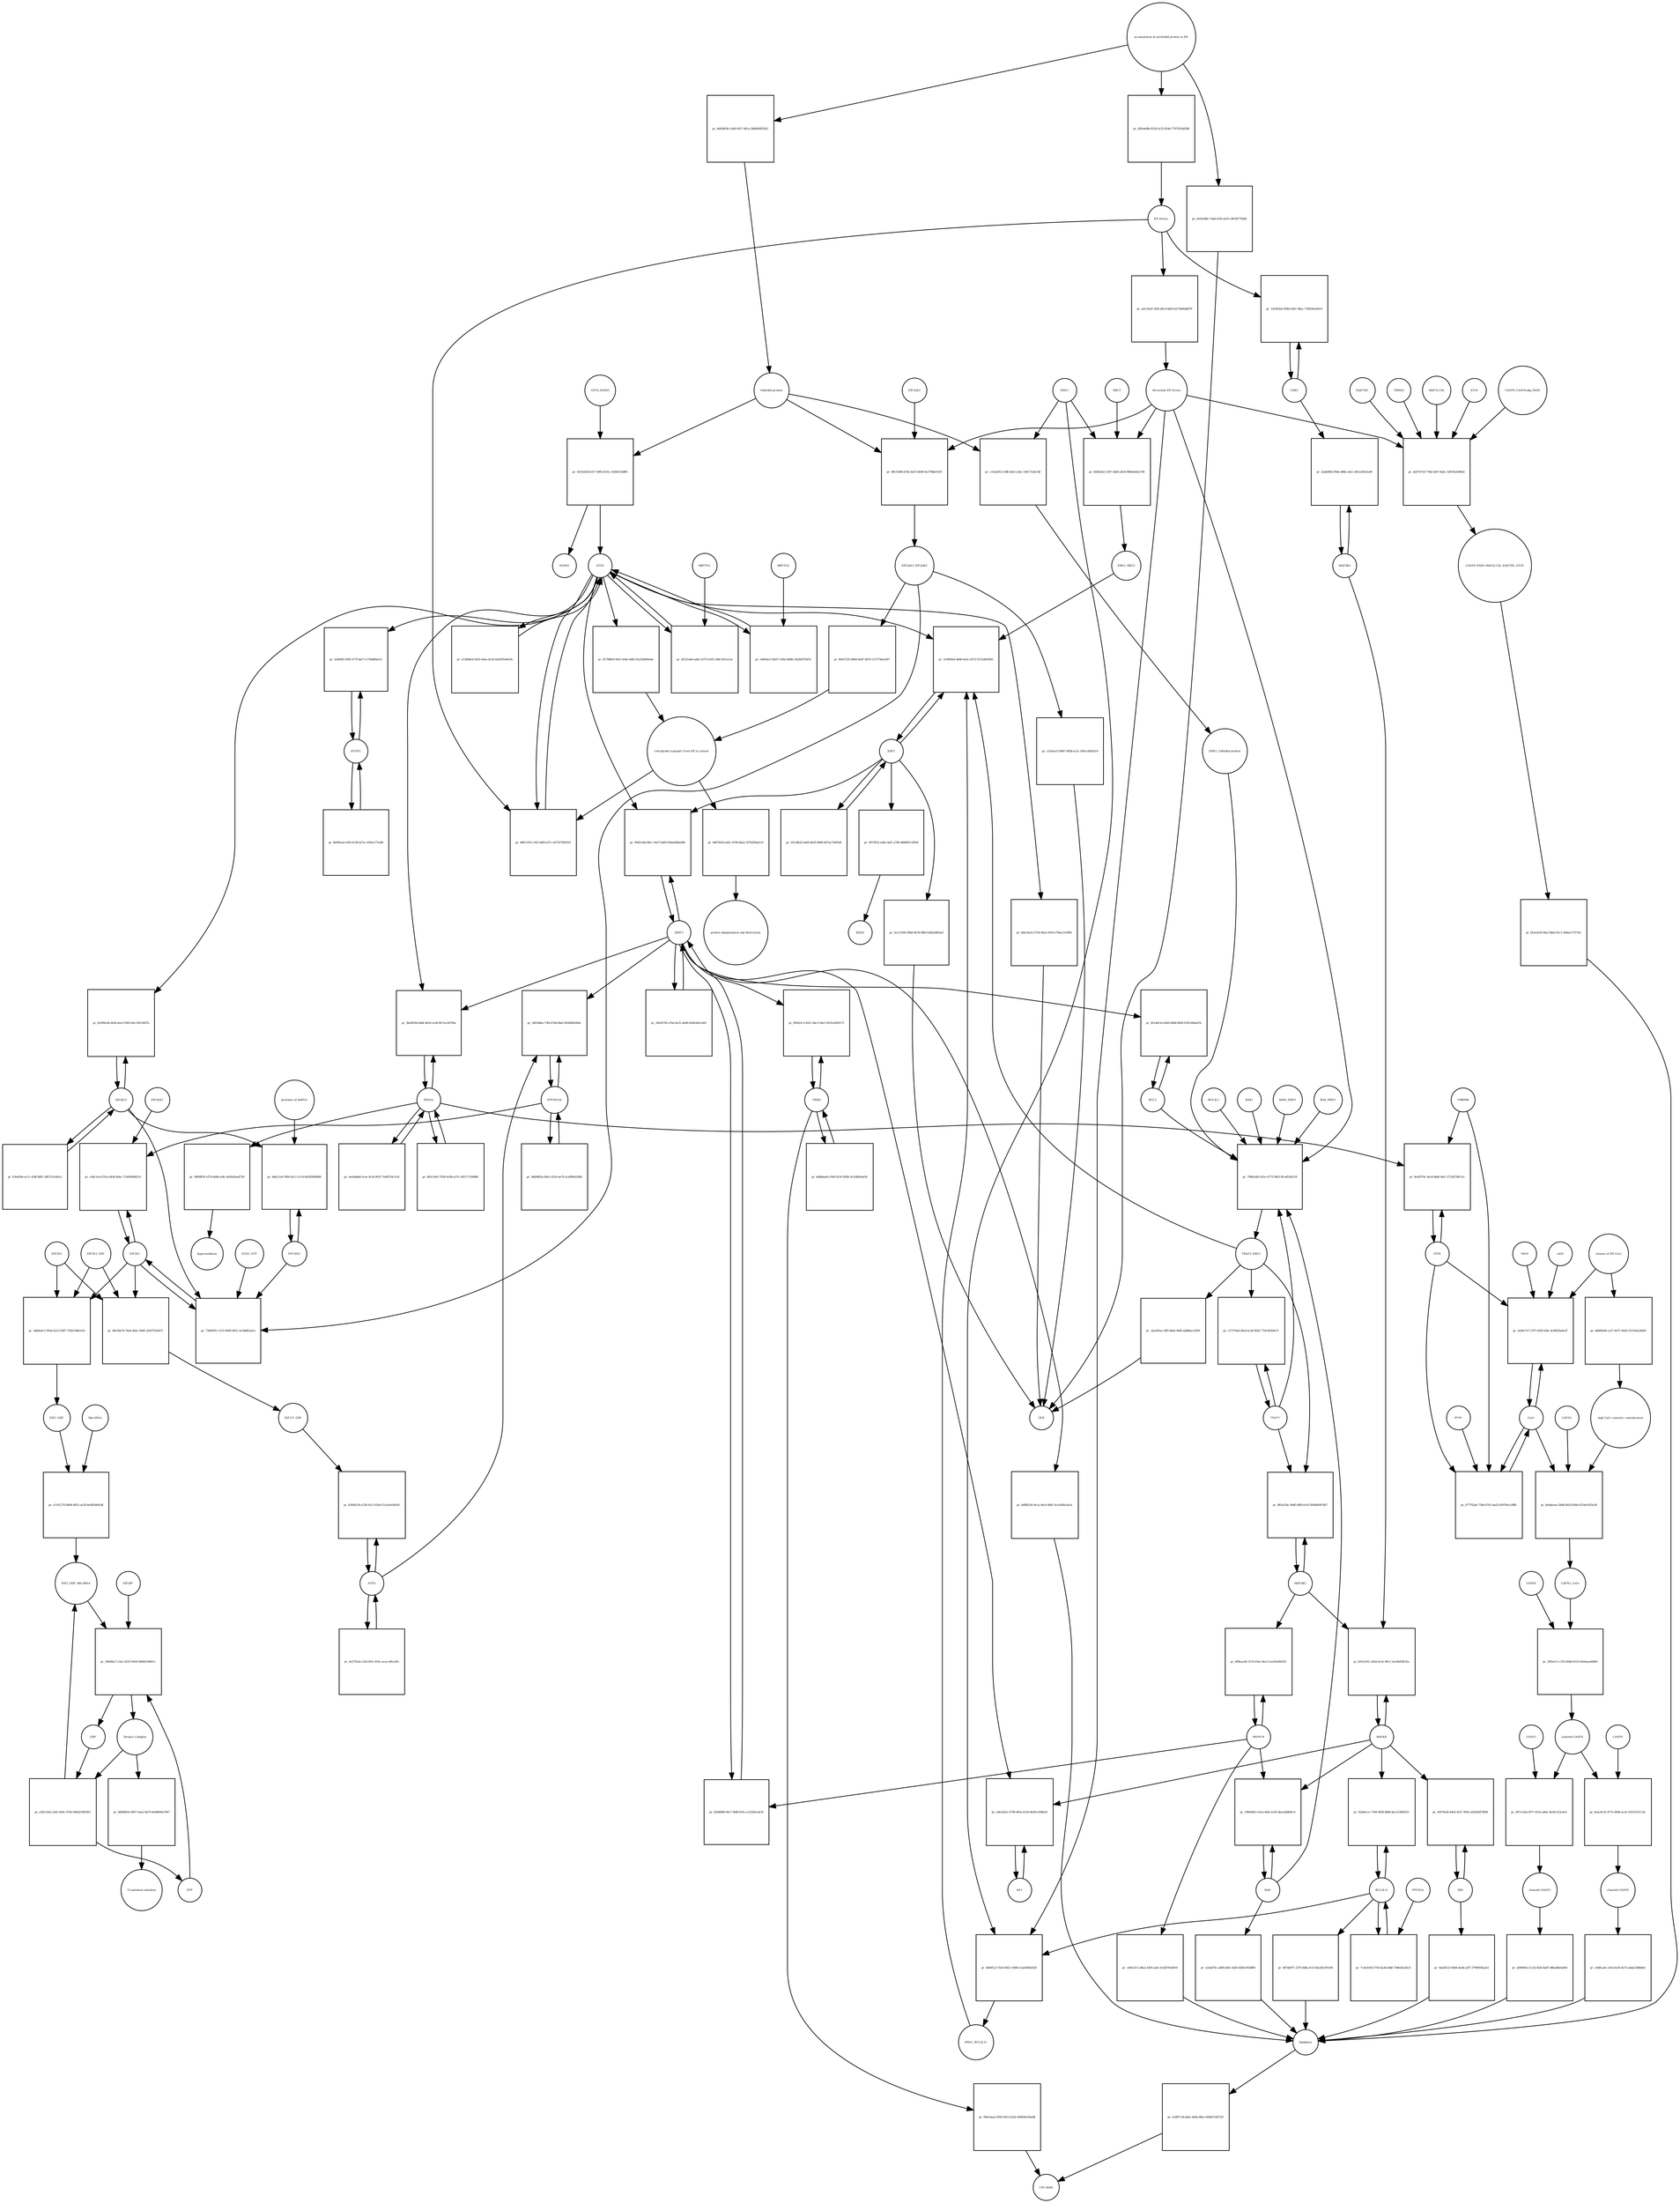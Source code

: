 strict digraph  {
ATF6_HSPA5 [annotation="", bipartite=0, cls=complex, fontsize=4, label=ATF6_HSPA5, shape=circle];
"pr_4355ed3d-b317-4992-8c9c-c02b0514dff6" [annotation="", bipartite=1, cls=process, fontsize=4, label="pr_4355ed3d-b317-4992-8c9c-c02b0514dff6", shape=square];
ATF6 [annotation="urn_miriam_hgnc.symbol_ATF6", bipartite=0, cls=macromolecule, fontsize=4, label=ATF6, shape=circle];
HSPA5 [annotation="urn_miriam_hgnc.symbol_HSPA5", bipartite=0, cls=macromolecule, fontsize=4, label=HSPA5, shape=circle];
"Unfolded protein" [annotation="", bipartite=0, cls=macromolecule, fontsize=4, label="Unfolded protein", shape=circle];
ERN1 [annotation="urn_miriam_hgnc.symbol_ERN1", bipartite=0, cls=macromolecule, fontsize=4, label=ERN1, shape=circle];
"pr_c15ae853-c9db-4af2-a5dc-140c752bc54f" [annotation="", bipartite=1, cls=process, fontsize=4, label="pr_c15ae853-c9db-4af2-a5dc-140c752bc54f", shape=square];
"ERN1_Unfolded protein" [annotation="", bipartite=0, cls=complex, fontsize=4, label="ERN1_Unfolded protein", shape=circle];
EIF2AK3_EIF2AK3 [annotation="", bipartite=0, cls=complex, fontsize=4, label=EIF2AK3_EIF2AK3, shape=circle];
"pr_8fe67255-b849-4a87-b874-127374dce007" [annotation="", bipartite=1, cls=process, fontsize=4, label="pr_8fe67255-b849-4a87-b874-127374dce007", shape=square];
"retrograde transport from ER to cytosol" [annotation="", bipartite=0, cls=phenotype, fontsize=4, label="retrograde transport from ER to cytosol", shape=circle];
"pr_817988e9-9ef1-434e-9d62-9a22fd649e4e" [annotation="", bipartite=1, cls=process, fontsize=4, label="pr_817988e9-9ef1-434e-9d62-9a22fd649e4e", shape=square];
"pr_9d076f16-ad2c-4709-b6a2-597b2f9ab1c9" [annotation="", bipartite=1, cls=process, fontsize=4, label="pr_9d076f16-ad2c-4709-b6a2-597b2f9ab1c9", shape=square];
"protein ubiquitination and destruction" [annotation="", bipartite=0, cls=phenotype, fontsize=4, label="protein ubiquitination and destruction", shape=circle];
"pr_79db1dd2-431e-4772-9823-ffcaff2d3c59" [annotation="", bipartite=1, cls=process, fontsize=4, label="pr_79db1dd2-431e-4772-9823-ffcaff2d3c59", shape=square];
TRAF2_ERN1 [annotation="", bipartite=0, cls=complex, fontsize=4, label=TRAF2_ERN1, shape=circle];
BAK1_ERN1 [annotation="", bipartite=0, cls=complex, fontsize=4, label=BAK1_ERN1, shape=circle];
BAX_ERN1 [annotation="", bipartite=0, cls=complex, fontsize=4, label=BAX_ERN1, shape=circle];
BCL2 [annotation="urn_miriam_hgnc.symbol_BCL2", bipartite=0, cls="nucleic acid feature", fontsize=4, label=BCL2, shape=circle];
BCL2L1 [annotation="urn_miriam_hgnc.symbol_BCL2L1", bipartite=0, cls=macromolecule, fontsize=4, label=BCL2L1, shape=circle];
"Persistant ER Stress" [annotation="", bipartite=0, cls=phenotype, fontsize=4, label="Persistant ER Stress", shape=circle];
BAX [annotation="urn_miriam_hgnc.symbol_BAX", bipartite=0, cls=macromolecule, fontsize=4, label=BAX, shape=circle];
BAK1 [annotation="urn_miriam_hgnc.symbol_BAK1", bipartite=0, cls=macromolecule, fontsize=4, label=BAK1, shape=circle];
TRAF2 [annotation="urn_miriam_hgnc.symbol_TRAF2", bipartite=0, cls=macromolecule, fontsize=4, label=TRAF2, shape=circle];
XBP1 [annotation="urn_miriam_hgnc.symbol_XBP1", bipartite=0, cls=macromolecule, fontsize=4, label=XBP1, shape=circle];
"pr_3c9949e4-b8d0-4e5c-b572-f27a28fef9d1" [annotation="", bipartite=1, cls=process, fontsize=4, label="pr_3c9949e4-b8d0-4e5c-b572-f27a28fef9d1", shape=square];
ERN1_BBC3 [annotation="", bipartite=0, cls=complex, fontsize=4, label=ERN1_BBC3, shape=circle];
ERN1_BCL2L11 [annotation="", bipartite=0, cls=complex, fontsize=4, label=ERN1_BCL2L11, shape=circle];
"pr_29c28b32-daf8-4b50-b086-d07aa72605df" [annotation="", bipartite=1, cls=process, fontsize=4, label="pr_29c28b32-daf8-4b50-b086-d07aa72605df", shape=square];
"pr_0f57ff22-ed4e-4af1-a708-48d895118956" [annotation="", bipartite=1, cls=process, fontsize=4, label="pr_0f57ff22-ed4e-4af1-a708-48d895118956", shape=square];
ERAD [annotation="", bipartite=0, cls=phenotype, fontsize=4, label=ERAD, shape=circle];
"pr_3ec11458-384d-4b78-9fb6-b2bfafd81dcf" [annotation="", bipartite=1, cls=process, fontsize=4, label="pr_3ec11458-384d-4b78-9fb6-b2bfafd81dcf", shape=square];
UPR [annotation="", bipartite=0, cls=phenotype, fontsize=4, label=UPR, shape=circle];
"pr_c57576d3-9fad-4c28-85d2-77dc9d358e71" [annotation="", bipartite=1, cls=process, fontsize=4, label="pr_c57576d3-9fad-4c28-85d2-77dc9d358e71", shape=square];
MAPK8 [annotation="urn_miriam_hgnc.symbol_MAPK8", bipartite=0, cls=macromolecule, fontsize=4, label=MAPK8, shape=circle];
"pr_b915a451-3d3d-4c5e-98c1-2ac6b834f32a" [annotation="", bipartite=1, cls=process, fontsize=4, label="pr_b915a451-3d3d-4c5e-98c1-2ac6b834f32a", shape=square];
MAP3K4 [annotation="urn_miriam_hgnc.symbol_MAP3K4", bipartite=0, cls=macromolecule, fontsize=4, label=MAP3K4, shape=circle];
MAP3K5 [annotation="urn_miriam_hgnc.symbol_MAP3K5", bipartite=0, cls=macromolecule, fontsize=4, label=MAP3K5, shape=circle];
MAPK14 [annotation="urn_miriam_hgnc.symbol_MAPK14", bipartite=0, cls=macromolecule, fontsize=4, label=MAPK14, shape=circle];
"pr_808eaa36-5274-45ae-8ea3-1ea59a06f435" [annotation="", bipartite=1, cls=process, fontsize=4, label="pr_808eaa36-5274-45ae-8ea3-1ea59a06f435", shape=square];
"pr_cd0e13c1-d0a2-4365-aefc-0c83f76eb919" [annotation="", bipartite=1, cls=process, fontsize=4, label="pr_cd0e13c1-d0a2-4365-aefc-0c83f76eb919", shape=square];
Apoptosis [annotation="", bipartite=0, cls=phenotype, fontsize=4, label=Apoptosis, shape=circle];
DDIT3 [annotation="urn_miriam_hgnc.symbol_DDIT3", bipartite=0, cls=macromolecule, fontsize=4, label=DDIT3, shape=circle];
"pr_65fd0bfb-09c7-4b8f-81fa-cc0230acbe35" [annotation="", bipartite=1, cls=process, fontsize=4, label="pr_65fd0bfb-09c7-4b8f-81fa-cc0230acbe35", shape=square];
"pr_bdf8b334-9e1a-4dcd-9b81-9ccb38ac8a3c" [annotation="", bipartite=1, cls=process, fontsize=4, label="pr_bdf8b334-9e1a-4dcd-9b81-9ccb38ac8a3c", shape=square];
"pr_0514b13a-0d20-4648-8fd9-f2951606ad7d" [annotation="", bipartite=1, cls=process, fontsize=4, label="pr_0514b13a-0d20-4648-8fd9-f2951606ad7d", shape=square];
"pr_4861101f-c303-44f0-b37c-e87357983035" [annotation="", bipartite=1, cls=process, fontsize=4, label="pr_4861101f-c303-44f0-b37c-e87357983035", shape=square];
"ER Stress" [annotation="", bipartite=0, cls=phenotype, fontsize=4, label="ER Stress", shape=circle];
"pr_d2531da0-add1-4375-b102-1b8c2921a1ae" [annotation="", bipartite=1, cls=process, fontsize=4, label="pr_d2531da0-add1-4375-b102-1b8c2921a1ae", shape=square];
MBTPS1 [annotation="urn_miriam_hgnc.symbol_MBTPS1", bipartite=0, cls=macromolecule, fontsize=4, label=MBTPS1, shape=circle];
"pr_e60e6a13-8b37-418a-8088-c642b8792f35" [annotation="", bipartite=1, cls=process, fontsize=4, label="pr_e60e6a13-8b37-418a-8088-c642b8792f35", shape=square];
MBTPS2 [annotation="urn_miriam_hgnc.symbol_MBTPS2", bipartite=0, cls=macromolecule, fontsize=4, label=MBTPS2, shape=circle];
"pr_e13b9be4-4435-44ae-bc54-bd2505e6418c" [annotation="", bipartite=1, cls=process, fontsize=4, label="pr_e13b9be4-4435-44ae-bc54-bd2505e6418c", shape=square];
"pr_29a9576f-a74d-4e21-ab08-9e6fe4b3cbd3" [annotation="", bipartite=1, cls=process, fontsize=4, label="pr_29a9576f-a74d-4e21-ab08-9e6fe4b3cbd3", shape=square];
"pr_0045cfbb-88cc-4437-bd93-f9ebe0b0a89b" [annotation="", bipartite=1, cls=process, fontsize=4, label="pr_0045cfbb-88cc-4437-bd93-f9ebe0b0a89b", shape=square];
EIF2S1 [annotation="urn_miriam_hgnc.symbol_EIF2S1", bipartite=0, cls=macromolecule, fontsize=4, label=EIF2S1, shape=circle];
"pr_7390d7fe-1153-4949-9651-2e34dff2af1a" [annotation="", bipartite=1, cls=process, fontsize=4, label="pr_7390d7fe-1153-4949-9651-2e34dff2af1a", shape=square];
GCN2_ATP [annotation="", bipartite=0, cls=complex, fontsize=4, label=GCN2_ATP, shape=circle];
EIF2AK2 [annotation="urn_miriam_hgnc.symbol_EIF2AK2", bipartite=0, cls=macromolecule, fontsize=4, label=EIF2AK2, shape=circle];
DNAJC3 [annotation="urn_miriam_hgnc.symbol_DNAJC3", bipartite=0, cls=macromolecule, fontsize=4, label=DNAJC3, shape=circle];
EIF2S2 [annotation="urn_miriam_hgnc.symbol_EIF2S2", bipartite=0, cls=macromolecule, fontsize=4, label=EIF2S2, shape=circle];
"pr_3dd9a4c2-956d-4212-8387-703b7e88c616" [annotation="", bipartite=1, cls=process, fontsize=4, label="pr_3dd9a4c2-956d-4212-8387-703b7e88c616", shape=square];
EIF2S3_GDP [annotation="", bipartite=0, cls=complex, fontsize=4, label=EIF2S3_GDP, shape=circle];
EIF2_GDP [annotation="", bipartite=0, cls=complex, fontsize=4, label=EIF2_GDP, shape=circle];
"EIF2_GDP_Met-tRNA" [annotation="", bipartite=0, cls=complex, fontsize=4, label="EIF2_GDP_Met-tRNA", shape=circle];
"pr_3dd4fba7-23a1-4235-9430-696bf33d0b1c" [annotation="", bipartite=1, cls=process, fontsize=4, label="pr_3dd4fba7-23a1-4235-9430-696bf33d0b1c", shape=square];
"Ternary Complex" [annotation="", bipartite=0, cls=complex, fontsize=4, label="Ternary Complex", shape=circle];
"EIF2B*" [annotation="", bipartite=0, cls=complex, fontsize=4, label="EIF2B*", shape=circle];
GTP [annotation="urn_miriam_obo.chebi_CHEBI%3A57600", bipartite=0, cls="simple chemical", fontsize=4, label=GTP, shape=circle];
GDP [annotation="urn_miriam_obo.chebi_CHEBI%3A65180", bipartite=0, cls="simple chemical", fontsize=4, label=GDP, shape=circle];
"pr_a341c62a-23d1-420c-97d3-04bd21985951" [annotation="", bipartite=1, cls=process, fontsize=4, label="pr_a341c62a-23d1-420c-97d3-04bd21985951", shape=square];
ATF4 [annotation="urn_miriam_hgnc.symbol_ATF4", bipartite=0, cls=macromolecule, fontsize=4, label=ATF4, shape=circle];
"pr_d3040236-e230-43c3-83e9-51a5e4c6d5d1" [annotation="", bipartite=1, cls=process, fontsize=4, label="pr_d3040236-e230-43c3-83e9-51a5e4c6d5d1", shape=square];
"EIF2-P_GDP" [annotation="", bipartite=0, cls=complex, fontsize=4, label="EIF2-P_GDP", shape=circle];
"pr_4a57f5a4-c52d-4f5c-818c-aceccdfea30c" [annotation="", bipartite=1, cls=process, fontsize=4, label="pr_4a57f5a4-c52d-4f5c-818c-aceccdfea30c", shape=square];
PPP1R15A [annotation="urn_miriam_hgnc.symbol_PPP1R15A", bipartite=0, cls=macromolecule, fontsize=4, label=PPP1R15A, shape=circle];
"pr_3bf2dd6a-73f4-47b8-8baf-fb39df0d26dc" [annotation="", bipartite=1, cls=process, fontsize=4, label="pr_3bf2dd6a-73f4-47b8-8baf-fb39df0d26dc", shape=square];
"pr_0bb9802a-b9e1-4316-ae79-2ca89fef5d9d" [annotation="", bipartite=1, cls=process, fontsize=4, label="pr_0bb9802a-b9e1-4316-ae79-2ca89fef5d9d", shape=square];
"pr_8d698e92-d957-4aa2-bb75-8ed8044e7047" [annotation="", bipartite=1, cls=process, fontsize=4, label="pr_8d698e92-d957-4aa2-bb75-8ed8044e7047", shape=square];
"Translation initiation" [annotation="", bipartite=0, cls=phenotype, fontsize=4, label="Translation initiation", shape=circle];
"pr_983e354c-8b4f-48f9-b143-f0068b947d67" [annotation="", bipartite=1, cls=process, fontsize=4, label="pr_983e354c-8b4f-48f9-b143-f0068b947d67", shape=square];
ERO1A [annotation="urn_miriam_hgnc.symbol_ERO1A", bipartite=0, cls=macromolecule, fontsize=4, label=ERO1A, shape=circle];
"pr_3be0f20d-dd4f-4b1b-a146-ffe7ac04769a" [annotation="", bipartite=1, cls=process, fontsize=4, label="pr_3be0f20d-dd4f-4b1b-a146-ffe7ac04769a", shape=square];
"pr_681c59cf-7656-4108-a37e-3657c71006b8" [annotation="", bipartite=1, cls=process, fontsize=4, label="pr_681c59cf-7656-4108-a37e-3657c71006b8", shape=square];
"pr_c4dc1ecd-f31a-445b-9ebc-17a0856d8314" [annotation="", bipartite=1, cls=process, fontsize=4, label="pr_c4dc1ecd-f31a-445b-9ebc-17a0856d8314", shape=square];
EIF2AK1 [annotation="urn_miriam_hgnc.symbol_EIF2AK1", bipartite=0, cls=macromolecule, fontsize=4, label=EIF2AK1, shape=circle];
"pr_10b049e2-e5ea-44af-ac62-bbe2ab8bf5c4" [annotation="", bipartite=1, cls=process, fontsize=4, label="pr_10b049e2-e5ea-44af-ac62-bbe2ab8bf5c4", shape=square];
"pr_e2a4d70c-a889-4d51-8afb-45b6cf4588f9" [annotation="", bipartite=1, cls=process, fontsize=4, label="pr_e2a4d70c-a889-4d51-8afb-45b6cf4588f9", shape=square];
"Ca2+" [annotation="urn_miriam_obo.chebi_CHEBI%3A29108", bipartite=0, cls="simple chemical", fontsize=4, label="Ca2+", shape=circle];
"pr_3a00c7e7-57f7-420f-b58c-dc08f36a8cd7" [annotation="", bipartite=1, cls=process, fontsize=4, label="pr_3a00c7e7-57f7-420f-b58c-dc08f36a8cd7", shape=square];
"release of ER Ca2+" [annotation="", bipartite=0, cls=phenotype, fontsize=4, label="release of ER Ca2+", shape=circle];
ITPR [annotation="urn_miriam_hgnc.symbol_ITPR1|urn_miriam_hgnc.symbol_ITPR2|urn_miriam_hgnc.symbol_ITPR3", bipartite=0, cls=macromolecule, fontsize=4, label=ITPR, shape=circle];
MAM [annotation="", bipartite=0, cls=phenotype, fontsize=4, label=MAM, shape=circle];
s619 [annotation="", bipartite=0, cls=complex, fontsize=4, label=s619, shape=circle];
"pr_2ada6862-f9da-488e-a62c-d01ea93e3a49" [annotation="", bipartite=1, cls=process, fontsize=4, label="pr_2ada6862-f9da-488e-a62c-d01ea93e3a49", shape=square];
CDK5 [annotation="urn_miriam_hgnc.symbol_CDK5", bipartite=0, cls=macromolecule, fontsize=4, label=CDK5, shape=circle];
"pr_1dc005a0-584d-43b1-9bac-730024ea83c0" [annotation="", bipartite=1, cls="uncertain process", fontsize=4, label="pr_1dc005a0-584d-43b1-9bac-730024ea83c0", shape=square];
"pr_a5d97c3d-dabc-4b9a-88ce-684d7c9d723f" [annotation="", bipartite=1, cls=process, fontsize=4, label="pr_a5d97c3d-dabc-4b9a-88ce-684d7c9d723f", shape=square];
"Cell death" [annotation="", bipartite=0, cls=phenotype, fontsize=4, label="Cell death", shape=circle];
"pr_b77782da-738d-4701-bad3-d39764cc08fb" [annotation="", bipartite=1, cls=process, fontsize=4, label="pr_b77782da-738d-4701-bad3-d39764cc08fb", shape=square];
TMBIM6 [annotation="urn_miriam_hgnc.symbol_TMBIM6", bipartite=0, cls=macromolecule, fontsize=4, label=TMBIM6, shape=circle];
RYR1 [annotation="urn_miriam_hgnc.symbol_RYR1", bipartite=0, cls=macromolecule, fontsize=4, label=RYR1, shape=circle];
EIF2AK3 [annotation="urn_miriam_hgnc.symbol_EIF2AK3", bipartite=0, cls=macromolecule, fontsize=4, label=EIF2AK3, shape=circle];
"pr_89c35dfb-b7b2-4e55-bb90-0e279bdc61f9" [annotation="", bipartite=1, cls=process, fontsize=4, label="pr_89c35dfb-b7b2-4e55-bb90-0e279bdc61f9", shape=square];
"pr_04f08f39-e57b-4d46-af4c-4eb5d2ae8728" [annotation="", bipartite=1, cls=process, fontsize=4, label="pr_04f08f39-e57b-4d46-af4c-4eb5d2ae8728", shape=square];
hyperoxidation [annotation="", bipartite=0, cls=phenotype, fontsize=4, label=hyperoxidation, shape=circle];
"pr_ee6adbbd-2cee-4c5d-901f-7ed037dccf1d" [annotation="", bipartite=1, cls=process, fontsize=4, label="pr_ee6adbbd-2cee-4c5d-901f-7ed037dccf1d", shape=square];
"pr_adc1fa42-3f26-46c4-bb43-b275666d4d79" [annotation="", bipartite=1, cls=process, fontsize=4, label="pr_adc1fa42-3f26-46c4-bb43-b275666d4d79", shape=square];
"CASP8_CASP8-ubq_FADD" [annotation="", bipartite=0, cls=complex, fontsize=4, label="CASP8_CASP8-ubq_FADD", shape=circle];
"pr_da076718-77bb-4267-8a6c-1d9162d396d2" [annotation="", bipartite=1, cls=process, fontsize=4, label="pr_da076718-77bb-4267-8a6c-1d9162d396d2", shape=square];
"SQSTM1 " [annotation="urn_miriam_hgnc.symbol_SQSTM1", bipartite=0, cls=macromolecule, fontsize=4, label="SQSTM1 ", shape=circle];
CASP8_FADD_MAP1LC3A_SQSTM1_ATG5 [annotation="", bipartite=0, cls=complex, fontsize=4, label=CASP8_FADD_MAP1LC3A_SQSTM1_ATG5, shape=circle];
TRIM13 [annotation="urn_miriam_hgnc.symbol_TRIM13", bipartite=0, cls=macromolecule, fontsize=4, label=TRIM13, shape=circle];
MAP1LC3A [annotation="urn_miriam_hgnc.symbol_MAP1LC3A", bipartite=0, cls=macromolecule, fontsize=4, label=MAP1LC3A, shape=circle];
ATG5 [annotation="urn_miriam_hgnc.symbol_ATG5", bipartite=0, cls=macromolecule, fontsize=4, label=ATG5, shape=circle];
"pr_f43e3a59-f4a2-48e6-81c1-0d9ee170710c" [annotation="", bipartite=1, cls=process, fontsize=4, label="pr_f43e3a59-f4a2-48e6-81c1-0d9ee170710c", shape=square];
"AP-1" [annotation="urn_miriam_hgnc.symbol_FOS|urn_miriam_hgnc.symbol_FOSB|urn_miriam_hgnc.symbol_FOSL1|urn_miriam_hgnc.symbol_FOSL2|urn_miriam_hgnc.symbol_JUN|urn_miriam_hgnc.symbol_JUNB|urn_miriam_hgnc.symbol_JUND", bipartite=0, cls=macromolecule, fontsize=4, label="AP-1", shape=circle];
"pr_ede243a1-4798-465a-b12b-8b36ccf0bb16" [annotation="", bipartite=1, cls=process, fontsize=4, label="pr_ede243a1-4798-465a-b12b-8b36ccf0bb16", shape=square];
"pr_d4dc31ef-5f69-42c1-a7cd-063f20f60f88" [annotation="", bipartite=1, cls=process, fontsize=4, label="pr_d4dc31ef-5f69-42c1-a7cd-063f20f60f88", shape=square];
"presence of dsRNA" [annotation="", bipartite=0, cls=phenotype, fontsize=4, label="presence of dsRNA", shape=circle];
"Met-tRNA" [annotation="urn_miriam_hgnc_HGNC%3A34779", bipartite=0, cls="nucleic acid feature", fontsize=4, label="Met-tRNA", shape=circle];
"pr_e3141276-8808-4953-ae58-4efbf5b062df" [annotation="", bipartite=1, cls=process, fontsize=4, label="pr_e3141276-8808-4953-ae58-4efbf5b062df", shape=square];
"pr_80c60a7b-7be6-464c-90d5-2ef47f25d671" [annotation="", bipartite=1, cls=process, fontsize=4, label="pr_80c60a7b-7be6-464c-90d5-2ef47f25d671", shape=square];
"accumulation of misfolded protein in ER" [annotation="", bipartite=0, cls=phenotype, fontsize=4, label="accumulation of misfolded protein in ER", shape=circle];
"pr_8dd3b63b-1e68-4917-8d1a-3bdb90f852b3" [annotation="", bipartite=1, cls=process, fontsize=4, label="pr_8dd3b63b-1e68-4917-8d1a-3bdb90f852b3", shape=square];
"pr_d95e4d9b-8236-4155-824d-7767055dd396" [annotation="", bipartite=1, cls=process, fontsize=4, label="pr_d95e4d9b-8236-4155-824d-7767055dd396", shape=square];
"pr_8163e88e-7abd-41f4-a633-c8f16f7760d2" [annotation="", bipartite=1, cls=process, fontsize=4, label="pr_8163e88e-7abd-41f4-a633-c8f16f7760d2", shape=square];
"pr_c5a5aa12-b087-483d-ac3c-583cc6d202c0" [annotation="", bipartite=1, cls=process, fontsize=4, label="pr_c5a5aa12-b087-483d-ac3c-583cc6d202c0", shape=square];
"pr_cbae85ea-5ff0-4b4e-9b4f-abdf8ace0391" [annotation="", bipartite=1, cls=process, fontsize=4, label="pr_cbae85ea-5ff0-4b4e-9b4f-abdf8ace0391", shape=square];
"pr_0dec4a32-0734-462a-91f9-e704ac5190f8" [annotation="", bipartite=1, cls=process, fontsize=4, label="pr_0dec4a32-0734-462a-91f9-e704ac5190f8", shape=square];
BCL2L11 [annotation="urn_miriam_hgnc.symbol_BCL2L11", bipartite=0, cls=macromolecule, fontsize=4, label=BCL2L11, shape=circle];
"pr_92ab4cce-7166-495b-8bdf-dac312b85031" [annotation="", bipartite=1, cls=process, fontsize=4, label="pr_92ab4cce-7166-495b-8bdf-dac312b85031", shape=square];
BID [annotation="urn_miriam_hgnc.symbol_BID", bipartite=0, cls=macromolecule, fontsize=4, label=BID, shape=circle];
"pr_45f70e3b-44e0-4527-9932-eb5d29d74fd9" [annotation="", bipartite=1, cls=process, fontsize=4, label="pr_45f70e3b-44e0-4527-9932-eb5d29d74fd9", shape=square];
"pr_487dd971-337f-4d8a-9c1f-66cdf1d76186" [annotation="", bipartite=1, cls=process, fontsize=4, label="pr_487dd971-337f-4d8a-9c1f-66cdf1d76186", shape=square];
"pr_0ad26123-fb84-4ed4-a3f7-3796f93bacb1" [annotation="", bipartite=1, cls=process, fontsize=4, label="pr_0ad26123-fb84-4ed4-a3f7-3796f93bacb1", shape=square];
"pr_4b46f1a7-f5e9-4821-9388-e1ae800d2029" [annotation="", bipartite=1, cls=process, fontsize=4, label="pr_4b46f1a7-f5e9-4821-9388-e1ae800d2029", shape=square];
"pr_fd3b42b2-5297-4dd5-a8c8-089ebe8a27d9" [annotation="", bipartite=1, cls=process, fontsize=4, label="pr_fd3b42b2-5297-4dd5-a8c8-089ebe8a27d9", shape=square];
BBC3 [annotation="urn_miriam_hgnc.symbol_BBC3", bipartite=0, cls=macromolecule, fontsize=4, label=BBC3, shape=circle];
"pr_7cdcd108-2750-4a3b-b4df-7046d3e2fe31" [annotation="", bipartite=1, cls=process, fontsize=4, label="pr_7cdcd108-2750-4a3b-b4df-7046d3e2fe31", shape=square];
PPP2CA [annotation="urn_miriam_hgnc.symbol_PPP2CA", bipartite=0, cls=macromolecule, fontsize=4, label=PPP2CA, shape=circle];
TRIB3 [annotation="urn_miriam_hgnc.symbol_TRIB3", bipartite=0, cls=macromolecule, fontsize=4, label=TRIB3, shape=circle];
"pr_f00423c3-8221-4bc3-94cf-3031e2859173" [annotation="", bipartite=1, cls=process, fontsize=4, label="pr_f00423c3-8221-4bc3-94cf-3031e2859173", shape=square];
"pr_bd4bbaa6-c944-4216-9284-3e128f4ede54" [annotation="", bipartite=1, cls=process, fontsize=4, label="pr_bd4bbaa6-c944-4216-9284-3e128f4ede54", shape=square];
"pr_0b0c4aaa-0592-4913-b22e-49d93b144ed8" [annotation="", bipartite=1, cls=process, fontsize=4, label="pr_0b0c4aaa-0592-4913-b22e-49d93b144ed8", shape=square];
"pr_dd90fe08-ce27-4d71-9e4d-531544a24693" [annotation="", bipartite=1, cls=process, fontsize=4, label="pr_dd90fe08-ce27-4d71-9e4d-531544a24693", shape=square];
"high Ca2+ cytosolic concentration" [annotation="", bipartite=0, cls=phenotype, fontsize=4, label="high Ca2+ cytosolic concentration", shape=circle];
"pr_8c609a38-d43d-4ee3-9383-b4c7d913847b" [annotation="", bipartite=1, cls=process, fontsize=4, label="pr_8c609a38-d43d-4ee3-9383-b4c7d913847b", shape=square];
"pr_fcfe658a-ac11-434f-bf81-286721a50a1c" [annotation="", bipartite=1, cls=process, fontsize=4, label="pr_fcfe658a-ac11-434f-bf81-286721a50a1c", shape=square];
"pr_9e42974c-da1d-4bbf-9efc-2723d738e7a1" [annotation="", bipartite=1, cls=process, fontsize=4, label="pr_9e42974c-da1d-4bbf-9efc-2723d738e7a1", shape=square];
CASP4 [annotation="urn_miriam_hgnc.symbol_CASP4", bipartite=0, cls=macromolecule, fontsize=4, label=CASP4, shape=circle];
"pr_2ff4ee11-c355-40bb-8510-d5a6aae8dfb0" [annotation="", bipartite=1, cls=process, fontsize=4, label="pr_2ff4ee11-c355-40bb-8510-d5a6aae8dfb0", shape=square];
"cleaved~CASP4" [annotation="urn_miriam_hgnc.symbol_CASP4", bipartite=0, cls=macromolecule, fontsize=4, label="cleaved~CASP4", shape=circle];
"CAPN1_Ca2+" [annotation="", bipartite=0, cls=complex, fontsize=4, label="CAPN1_Ca2+", shape=circle];
CASP3 [annotation="urn_miriam_hgnc.symbol_CASP3", bipartite=0, cls=macromolecule, fontsize=4, label=CASP3, shape=circle];
"pr_447c1e6e-f477-453a-a46a-3b1dc212cdc4" [annotation="", bipartite=1, cls=process, fontsize=4, label="pr_447c1e6e-f477-453a-a46a-3b1dc212cdc4", shape=square];
"cleaved~CASP3" [annotation="urn_miriam_hgnc.symbol_CASP3", bipartite=0, cls=macromolecule, fontsize=4, label="cleaved~CASP3", shape=circle];
CASP9 [annotation="urn_miriam_hgnc.symbol_CSAP9", bipartite=0, cls=macromolecule, fontsize=4, label=CASP9, shape=circle];
"pr_beacbc25-477e-4d04-ac3a-250155cf112e" [annotation="", bipartite=1, cls=process, fontsize=4, label="pr_beacbc25-477e-4d04-ac3a-250155cf112e", shape=square];
"cleaved~CASP9" [annotation="urn_miriam_hgnc.symbol_CASP9", bipartite=0, cls=macromolecule, fontsize=4, label="cleaved~CASP9", shape=circle];
CAPN1 [annotation="urn_miriam_hgnc.symbol_CAPN1", bipartite=0, cls=macromolecule, fontsize=4, label=CAPN1, shape=circle];
"pr_8a6deeea-56db-4b20-85bb-655dcd103e36" [annotation="", bipartite=1, cls=process, fontsize=4, label="pr_8a6deeea-56db-4b20-85bb-655dcd103e36", shape=square];
"pr_a09089e2-5c24-443f-8a87-08bad8e4a9fd" [annotation="", bipartite=1, cls=process, fontsize=4, label="pr_a09089e2-5c24-443f-8a87-08bad8e4a9fd", shape=square];
"pr_c668cadc-c81d-4cf4-9e75-a4da53b8b8ef" [annotation="", bipartite=1, cls=process, fontsize=4, label="pr_c668cadc-c81d-4cf4-9e75-a4da53b8b8ef", shape=square];
HYOU1 [annotation="urn_miriam_hgnc.symbol_HYOU1", bipartite=0, cls=macromolecule, fontsize=4, label=HYOU1, shape=circle];
"pr_2af6fdf2-995f-477f-bb17-a73fddfbae51" [annotation="", bipartite=1, cls=process, fontsize=4, label="pr_2af6fdf2-995f-477f-bb17-a73fddfbae51", shape=square];
"pr_fb69fead-c636-4139-b27a-c6561a77a49f" [annotation="", bipartite=1, cls=process, fontsize=4, label="pr_fb69fead-c636-4139-b27a-c6561a77a49f", shape=square];
ATF6_HSPA5 -> "pr_4355ed3d-b317-4992-8c9c-c02b0514dff6"  [annotation="", interaction_type=consumption];
"pr_4355ed3d-b317-4992-8c9c-c02b0514dff6" -> ATF6  [annotation="", interaction_type=production];
"pr_4355ed3d-b317-4992-8c9c-c02b0514dff6" -> HSPA5  [annotation="", interaction_type=production];
ATF6 -> "pr_817988e9-9ef1-434e-9d62-9a22fd649e4e"  [annotation="", interaction_type=consumption];
ATF6 -> "pr_3c9949e4-b8d0-4e5c-b572-f27a28fef9d1"  [annotation="urn_miriam_pubmed_26587781|urn_miriam_pubmed_23430059", interaction_type=catalysis];
ATF6 -> "pr_4861101f-c303-44f0-b37c-e87357983035"  [annotation="", interaction_type=consumption];
ATF6 -> "pr_d2531da0-add1-4375-b102-1b8c2921a1ae"  [annotation="", interaction_type=consumption];
ATF6 -> "pr_e60e6a13-8b37-418a-8088-c642b8792f35"  [annotation="", interaction_type=consumption];
ATF6 -> "pr_e13b9be4-4435-44ae-bc54-bd2505e6418c"  [annotation="", interaction_type=consumption];
ATF6 -> "pr_0045cfbb-88cc-4437-bd93-f9ebe0b0a89b"  [annotation="urn_miriam_pubmed_26587781|urn_miriam_pubmed_17991856|urn_miriam_pubmed_28843399", interaction_type=catalysis];
ATF6 -> "pr_3be0f20d-dd4f-4b1b-a146-ffe7ac04769a"  [annotation="urn_miriam_pubmed_23850759|urn_miriam_pubmed_25387528", interaction_type=catalysis];
ATF6 -> "pr_0dec4a32-0734-462a-91f9-e704ac5190f8"  [annotation="", interaction_type=consumption];
ATF6 -> "pr_8c609a38-d43d-4ee3-9383-b4c7d913847b"  [annotation="urn_miriam_pubmed_12601012|urn_miriam_pubmed_18360008", interaction_type=catalysis];
ATF6 -> "pr_2af6fdf2-995f-477f-bb17-a73fddfbae51"  [annotation=urn_miriam_pubmed_18360008, interaction_type=catalysis];
"Unfolded protein" -> "pr_4355ed3d-b317-4992-8c9c-c02b0514dff6"  [annotation="urn_miriam_pubmed_19509052|urn_miriam_pubmed_12847084|urn_miriam_pubmed_23850759", interaction_type=catalysis];
"Unfolded protein" -> "pr_c15ae853-c9db-4af2-a5dc-140c752bc54f"  [annotation="", interaction_type=consumption];
"Unfolded protein" -> "pr_89c35dfb-b7b2-4e55-bb90-0e279bdc61f9"  [annotation=urn_miriam_pubmed_17991856, interaction_type=catalysis];
ERN1 -> "pr_c15ae853-c9db-4af2-a5dc-140c752bc54f"  [annotation="", interaction_type=consumption];
ERN1 -> "pr_4b46f1a7-f5e9-4821-9388-e1ae800d2029"  [annotation="", interaction_type=consumption];
ERN1 -> "pr_fd3b42b2-5297-4dd5-a8c8-089ebe8a27d9"  [annotation="", interaction_type=consumption];
"pr_c15ae853-c9db-4af2-a5dc-140c752bc54f" -> "ERN1_Unfolded protein"  [annotation="", interaction_type=production];
"ERN1_Unfolded protein" -> "pr_79db1dd2-431e-4772-9823-ffcaff2d3c59"  [annotation="", interaction_type=consumption];
EIF2AK3_EIF2AK3 -> "pr_8fe67255-b849-4a87-b874-127374dce007"  [annotation="", interaction_type=consumption];
EIF2AK3_EIF2AK3 -> "pr_7390d7fe-1153-4949-9651-2e34dff2af1a"  [annotation="urn_miriam_pubmed_12667446|urn_miriam_pubmed_16246152|urn_miriam_pubmed_12601012|urn_miriam_pubmed_23850759|urn_miriam_pubmed_18360008|urn_miriam_pubmed_26587781", interaction_type=catalysis];
EIF2AK3_EIF2AK3 -> "pr_c5a5aa12-b087-483d-ac3c-583cc6d202c0"  [annotation="", interaction_type=consumption];
"pr_8fe67255-b849-4a87-b874-127374dce007" -> "retrograde transport from ER to cytosol"  [annotation="", interaction_type=production];
"retrograde transport from ER to cytosol" -> "pr_9d076f16-ad2c-4709-b6a2-597b2f9ab1c9"  [annotation="", interaction_type=consumption];
"retrograde transport from ER to cytosol" -> "pr_4861101f-c303-44f0-b37c-e87357983035"  [annotation="urn_miriam_pubmed_18360008|urn_miriam_pubmed_17991856|urn_miriam_pubmed_26587781|urn_miriam_pubmed_12847084", interaction_type=inhibition];
"pr_817988e9-9ef1-434e-9d62-9a22fd649e4e" -> "retrograde transport from ER to cytosol"  [annotation="", interaction_type=production];
"pr_9d076f16-ad2c-4709-b6a2-597b2f9ab1c9" -> "protein ubiquitination and destruction"  [annotation="", interaction_type=production];
"pr_79db1dd2-431e-4772-9823-ffcaff2d3c59" -> TRAF2_ERN1  [annotation="", interaction_type=production];
TRAF2_ERN1 -> "pr_3c9949e4-b8d0-4e5c-b572-f27a28fef9d1"  [annotation="urn_miriam_pubmed_26587781|urn_miriam_pubmed_23430059", interaction_type=catalysis];
TRAF2_ERN1 -> "pr_c57576d3-9fad-4c28-85d2-77dc9d358e71"  [annotation=urn_miriam_pubmed_23850759, interaction_type=catalysis];
TRAF2_ERN1 -> "pr_983e354c-8b4f-48f9-b143-f0068b947d67"  [annotation=urn_miriam_pubmed_23850759, interaction_type=catalysis];
TRAF2_ERN1 -> "pr_cbae85ea-5ff0-4b4e-9b4f-abdf8ace0391"  [annotation="", interaction_type=consumption];
BAK1_ERN1 -> "pr_79db1dd2-431e-4772-9823-ffcaff2d3c59"  [annotation="urn_miriam_pubmed_23850759|urn_miriam_pubmed_23430059|urn_miriam_pubmed_26587781", interaction_type=catalysis];
BAX_ERN1 -> "pr_79db1dd2-431e-4772-9823-ffcaff2d3c59"  [annotation="urn_miriam_pubmed_23850759|urn_miriam_pubmed_23430059|urn_miriam_pubmed_26587781", interaction_type=catalysis];
BCL2 -> "pr_79db1dd2-431e-4772-9823-ffcaff2d3c59"  [annotation="urn_miriam_pubmed_23850759|urn_miriam_pubmed_23430059|urn_miriam_pubmed_26587781", interaction_type=inhibition];
BCL2 -> "pr_0514b13a-0d20-4648-8fd9-f2951606ad7d"  [annotation="", interaction_type=consumption];
BCL2L1 -> "pr_79db1dd2-431e-4772-9823-ffcaff2d3c59"  [annotation="urn_miriam_pubmed_23850759|urn_miriam_pubmed_23430059|urn_miriam_pubmed_26587781", interaction_type=inhibition];
"Persistant ER Stress" -> "pr_79db1dd2-431e-4772-9823-ffcaff2d3c59"  [annotation="urn_miriam_pubmed_23850759|urn_miriam_pubmed_23430059|urn_miriam_pubmed_26587781", interaction_type=inhibition];
"Persistant ER Stress" -> "pr_89c35dfb-b7b2-4e55-bb90-0e279bdc61f9"  [annotation=urn_miriam_pubmed_17991856, interaction_type=catalysis];
"Persistant ER Stress" -> "pr_da076718-77bb-4267-8a6c-1d9162d396d2"  [annotation=urn_miriam_pubmed_17991856, interaction_type=catalysis];
"Persistant ER Stress" -> "pr_4b46f1a7-f5e9-4821-9388-e1ae800d2029"  [annotation="urn_miriam_pubmed_23850759|urn_miriam_pubmed_23430059|urn_miriam_pubmed_26587781", interaction_type=inhibition];
"Persistant ER Stress" -> "pr_fd3b42b2-5297-4dd5-a8c8-089ebe8a27d9"  [annotation="urn_miriam_pubmed_23430059|urn_miriam_pubmed_17991856", interaction_type=inhibition];
BAX -> "pr_79db1dd2-431e-4772-9823-ffcaff2d3c59"  [annotation="urn_miriam_pubmed_23850759|urn_miriam_pubmed_23430059|urn_miriam_pubmed_26587781", interaction_type=catalysis];
BAX -> "pr_10b049e2-e5ea-44af-ac62-bbe2ab8bf5c4"  [annotation="", interaction_type=consumption];
BAX -> "pr_e2a4d70c-a889-4d51-8afb-45b6cf4588f9"  [annotation="", interaction_type=consumption];
BAK1 -> "pr_79db1dd2-431e-4772-9823-ffcaff2d3c59"  [annotation="urn_miriam_pubmed_23850759|urn_miriam_pubmed_23430059|urn_miriam_pubmed_26587781", interaction_type=catalysis];
TRAF2 -> "pr_79db1dd2-431e-4772-9823-ffcaff2d3c59"  [annotation="", interaction_type=consumption];
TRAF2 -> "pr_c57576d3-9fad-4c28-85d2-77dc9d358e71"  [annotation="", interaction_type=consumption];
TRAF2 -> "pr_983e354c-8b4f-48f9-b143-f0068b947d67"  [annotation=urn_miriam_pubmed_23850759, interaction_type=catalysis];
XBP1 -> "pr_3c9949e4-b8d0-4e5c-b572-f27a28fef9d1"  [annotation="", interaction_type=consumption];
XBP1 -> "pr_29c28b32-daf8-4b50-b086-d07aa72605df"  [annotation="", interaction_type=consumption];
XBP1 -> "pr_0f57ff22-ed4e-4af1-a708-48d895118956"  [annotation="", interaction_type=consumption];
XBP1 -> "pr_3ec11458-384d-4b78-9fb6-b2bfafd81dcf"  [annotation="", interaction_type=consumption];
XBP1 -> "pr_0045cfbb-88cc-4437-bd93-f9ebe0b0a89b"  [annotation="urn_miriam_pubmed_26587781|urn_miriam_pubmed_17991856|urn_miriam_pubmed_28843399", interaction_type=catalysis];
"pr_3c9949e4-b8d0-4e5c-b572-f27a28fef9d1" -> XBP1  [annotation="", interaction_type=production];
ERN1_BBC3 -> "pr_3c9949e4-b8d0-4e5c-b572-f27a28fef9d1"  [annotation="urn_miriam_pubmed_26587781|urn_miriam_pubmed_23430059", interaction_type=catalysis];
ERN1_BCL2L11 -> "pr_3c9949e4-b8d0-4e5c-b572-f27a28fef9d1"  [annotation="urn_miriam_pubmed_26587781|urn_miriam_pubmed_23430059", interaction_type=catalysis];
"pr_29c28b32-daf8-4b50-b086-d07aa72605df" -> XBP1  [annotation="", interaction_type=production];
"pr_0f57ff22-ed4e-4af1-a708-48d895118956" -> ERAD  [annotation="", interaction_type=production];
"pr_3ec11458-384d-4b78-9fb6-b2bfafd81dcf" -> UPR  [annotation="", interaction_type=production];
"pr_c57576d3-9fad-4c28-85d2-77dc9d358e71" -> TRAF2  [annotation="", interaction_type=production];
MAPK8 -> "pr_b915a451-3d3d-4c5e-98c1-2ac6b834f32a"  [annotation="", interaction_type=consumption];
MAPK8 -> "pr_10b049e2-e5ea-44af-ac62-bbe2ab8bf5c4"  [annotation="urn_miriam_pubmed_18191217|urn_miriam_pubmed_23430059", interaction_type=catalysis];
MAPK8 -> "pr_ede243a1-4798-465a-b12b-8b36ccf0bb16"  [annotation="urn_miriam_pubmed_26618107|urn_miriam_pubmed_26587781|urn_miriam_pubmed_23850759", interaction_type=catalysis];
MAPK8 -> "pr_92ab4cce-7166-495b-8bdf-dac312b85031"  [annotation="urn_miriam_pubmed_26018731|urn_miriam_pubmed_23850759", interaction_type=catalysis];
MAPK8 -> "pr_45f70e3b-44e0-4527-9932-eb5d29d74fd9"  [annotation="urn_miriam_pubmed_23430059|urn_miriam_pubmed_11583631", interaction_type=catalysis];
"pr_b915a451-3d3d-4c5e-98c1-2ac6b834f32a" -> MAPK8  [annotation="", interaction_type=production];
MAP3K4 -> "pr_b915a451-3d3d-4c5e-98c1-2ac6b834f32a"  [annotation="urn_miriam_pubmed_18191217|urn_miriam_pubmed_23850759|urn_miriam_pubmed_26587781", interaction_type=catalysis];
MAP3K4 -> "pr_2ada6862-f9da-488e-a62c-d01ea93e3a49"  [annotation="", interaction_type=consumption];
MAP3K5 -> "pr_b915a451-3d3d-4c5e-98c1-2ac6b834f32a"  [annotation="urn_miriam_pubmed_18191217|urn_miriam_pubmed_23850759|urn_miriam_pubmed_26587781", interaction_type=catalysis];
MAP3K5 -> "pr_808eaa36-5274-45ae-8ea3-1ea59a06f435"  [annotation="urn_miriam_pubmed_23850759|urn_miriam_pubmed_12215209", interaction_type=catalysis];
MAP3K5 -> "pr_983e354c-8b4f-48f9-b143-f0068b947d67"  [annotation="", interaction_type=consumption];
MAPK14 -> "pr_808eaa36-5274-45ae-8ea3-1ea59a06f435"  [annotation="", interaction_type=consumption];
MAPK14 -> "pr_cd0e13c1-d0a2-4365-aefc-0c83f76eb919"  [annotation="", interaction_type=consumption];
MAPK14 -> "pr_65fd0bfb-09c7-4b8f-81fa-cc0230acbe35"  [annotation="urn_miriam_pubmed_23850759|urn_miriam_pubmed_23430059|urn_miriam_pubmed_26137585", interaction_type=catalysis];
MAPK14 -> "pr_10b049e2-e5ea-44af-ac62-bbe2ab8bf5c4"  [annotation="urn_miriam_pubmed_18191217|urn_miriam_pubmed_23430059", interaction_type=catalysis];
"pr_808eaa36-5274-45ae-8ea3-1ea59a06f435" -> MAPK14  [annotation="", interaction_type=production];
"pr_cd0e13c1-d0a2-4365-aefc-0c83f76eb919" -> Apoptosis  [annotation="", interaction_type=production];
Apoptosis -> "pr_a5d97c3d-dabc-4b9a-88ce-684d7c9d723f"  [annotation="", interaction_type=consumption];
DDIT3 -> "pr_65fd0bfb-09c7-4b8f-81fa-cc0230acbe35"  [annotation="", interaction_type=consumption];
DDIT3 -> "pr_bdf8b334-9e1a-4dcd-9b81-9ccb38ac8a3c"  [annotation="", interaction_type=consumption];
DDIT3 -> "pr_0514b13a-0d20-4648-8fd9-f2951606ad7d"  [annotation="urn_miriam_pubmed_30662442|urn_miriam_pubmed_23850759", interaction_type=inhibition];
DDIT3 -> "pr_29a9576f-a74d-4e21-ab08-9e6fe4b3cbd3"  [annotation="", interaction_type=consumption];
DDIT3 -> "pr_0045cfbb-88cc-4437-bd93-f9ebe0b0a89b"  [annotation="", interaction_type=consumption];
DDIT3 -> "pr_3bf2dd6a-73f4-47b8-8baf-fb39df0d26dc"  [annotation="urn_miriam_pubmed_23850759|urn_miriam_pubmed_31638256", interaction_type=catalysis];
DDIT3 -> "pr_3be0f20d-dd4f-4b1b-a146-ffe7ac04769a"  [annotation="urn_miriam_pubmed_23850759|urn_miriam_pubmed_25387528", interaction_type=catalysis];
DDIT3 -> "pr_ede243a1-4798-465a-b12b-8b36ccf0bb16"  [annotation="urn_miriam_pubmed_26618107|urn_miriam_pubmed_26587781|urn_miriam_pubmed_23850759", interaction_type=catalysis];
DDIT3 -> "pr_f00423c3-8221-4bc3-94cf-3031e2859173"  [annotation="urn_miriam_pubmed_23430059|urn_miriam_pubmed_18940792", interaction_type=catalysis];
"pr_65fd0bfb-09c7-4b8f-81fa-cc0230acbe35" -> DDIT3  [annotation="", interaction_type=production];
"pr_bdf8b334-9e1a-4dcd-9b81-9ccb38ac8a3c" -> Apoptosis  [annotation="", interaction_type=production];
"pr_0514b13a-0d20-4648-8fd9-f2951606ad7d" -> BCL2  [annotation="", interaction_type=production];
"pr_4861101f-c303-44f0-b37c-e87357983035" -> ATF6  [annotation="", interaction_type=production];
"ER Stress" -> "pr_4861101f-c303-44f0-b37c-e87357983035"  [annotation="urn_miriam_pubmed_18360008|urn_miriam_pubmed_17991856|urn_miriam_pubmed_26587781|urn_miriam_pubmed_12847084", interaction_type=catalysis];
"ER Stress" -> "pr_1dc005a0-584d-43b1-9bac-730024ea83c0"  [annotation=urn_miriam_pubmed_22388889, interaction_type=catalysis];
"ER Stress" -> "pr_adc1fa42-3f26-46c4-bb43-b275666d4d79"  [annotation="", interaction_type=consumption];
"pr_d2531da0-add1-4375-b102-1b8c2921a1ae" -> ATF6  [annotation="", interaction_type=production];
MBTPS1 -> "pr_d2531da0-add1-4375-b102-1b8c2921a1ae"  [annotation="urn_miriam_pubmed_18360008|urn_miriam_pubmed_17991856|urn_miriam_pubmed_26587781|urn_miriam_pubmed_23850759", interaction_type=catalysis];
"pr_e60e6a13-8b37-418a-8088-c642b8792f35" -> ATF6  [annotation="", interaction_type=production];
MBTPS2 -> "pr_e60e6a13-8b37-418a-8088-c642b8792f35"  [annotation="urn_miriam_pubmed_23850759|urn_miriam_pubmed_26587781|urn_miriam_pubmed_17991856|urn_miriam_pubmed_18360008", interaction_type=catalysis];
"pr_e13b9be4-4435-44ae-bc54-bd2505e6418c" -> ATF6  [annotation="", interaction_type=production];
"pr_29a9576f-a74d-4e21-ab08-9e6fe4b3cbd3" -> DDIT3  [annotation="", interaction_type=production];
"pr_0045cfbb-88cc-4437-bd93-f9ebe0b0a89b" -> DDIT3  [annotation="", interaction_type=production];
EIF2S1 -> "pr_7390d7fe-1153-4949-9651-2e34dff2af1a"  [annotation="", interaction_type=consumption];
EIF2S1 -> "pr_3dd9a4c2-956d-4212-8387-703b7e88c616"  [annotation="", interaction_type=consumption];
EIF2S1 -> "pr_c4dc1ecd-f31a-445b-9ebc-17a0856d8314"  [annotation="", interaction_type=consumption];
EIF2S1 -> "pr_80c60a7b-7be6-464c-90d5-2ef47f25d671"  [annotation="", interaction_type=consumption];
"pr_7390d7fe-1153-4949-9651-2e34dff2af1a" -> EIF2S1  [annotation="", interaction_type=production];
GCN2_ATP -> "pr_7390d7fe-1153-4949-9651-2e34dff2af1a"  [annotation="urn_miriam_pubmed_12667446|urn_miriam_pubmed_16246152|urn_miriam_pubmed_12601012|urn_miriam_pubmed_23850759|urn_miriam_pubmed_18360008|urn_miriam_pubmed_26587781", interaction_type=catalysis];
EIF2AK2 -> "pr_7390d7fe-1153-4949-9651-2e34dff2af1a"  [annotation="urn_miriam_pubmed_12667446|urn_miriam_pubmed_16246152|urn_miriam_pubmed_12601012|urn_miriam_pubmed_23850759|urn_miriam_pubmed_18360008|urn_miriam_pubmed_26587781", interaction_type=catalysis];
EIF2AK2 -> "pr_d4dc31ef-5f69-42c1-a7cd-063f20f60f88"  [annotation="", interaction_type=consumption];
DNAJC3 -> "pr_7390d7fe-1153-4949-9651-2e34dff2af1a"  [annotation="urn_miriam_pubmed_12667446|urn_miriam_pubmed_16246152|urn_miriam_pubmed_12601012|urn_miriam_pubmed_23850759|urn_miriam_pubmed_18360008|urn_miriam_pubmed_26587781", interaction_type=inhibition];
DNAJC3 -> "pr_d4dc31ef-5f69-42c1-a7cd-063f20f60f88"  [annotation="urn_miriam_pubmed_12601012|urn_miriam_pubmed_26587781|urn_miriam_pubmed_23850759", interaction_type=inhibition];
DNAJC3 -> "pr_8c609a38-d43d-4ee3-9383-b4c7d913847b"  [annotation="", interaction_type=consumption];
DNAJC3 -> "pr_fcfe658a-ac11-434f-bf81-286721a50a1c"  [annotation="", interaction_type=consumption];
EIF2S2 -> "pr_3dd9a4c2-956d-4212-8387-703b7e88c616"  [annotation="", interaction_type=consumption];
EIF2S2 -> "pr_80c60a7b-7be6-464c-90d5-2ef47f25d671"  [annotation="", interaction_type=consumption];
"pr_3dd9a4c2-956d-4212-8387-703b7e88c616" -> EIF2_GDP  [annotation="", interaction_type=production];
EIF2S3_GDP -> "pr_3dd9a4c2-956d-4212-8387-703b7e88c616"  [annotation="", interaction_type=consumption];
EIF2S3_GDP -> "pr_80c60a7b-7be6-464c-90d5-2ef47f25d671"  [annotation="", interaction_type=consumption];
EIF2_GDP -> "pr_e3141276-8808-4953-ae58-4efbf5b062df"  [annotation="", interaction_type=consumption];
"EIF2_GDP_Met-tRNA" -> "pr_3dd4fba7-23a1-4235-9430-696bf33d0b1c"  [annotation="", interaction_type=consumption];
"pr_3dd4fba7-23a1-4235-9430-696bf33d0b1c" -> "Ternary Complex"  [annotation="", interaction_type=production];
"pr_3dd4fba7-23a1-4235-9430-696bf33d0b1c" -> GDP  [annotation="", interaction_type=production];
"Ternary Complex" -> "pr_a341c62a-23d1-420c-97d3-04bd21985951"  [annotation="", interaction_type=consumption];
"Ternary Complex" -> "pr_8d698e92-d957-4aa2-bb75-8ed8044e7047"  [annotation="", interaction_type=consumption];
"EIF2B*" -> "pr_3dd4fba7-23a1-4235-9430-696bf33d0b1c"  [annotation="urn_miriam_pubmed_23850759|urn_miriam_pubmed_16246152", interaction_type=catalysis];
GTP -> "pr_3dd4fba7-23a1-4235-9430-696bf33d0b1c"  [annotation="", interaction_type=consumption];
GDP -> "pr_a341c62a-23d1-420c-97d3-04bd21985951"  [annotation="", interaction_type=consumption];
"pr_a341c62a-23d1-420c-97d3-04bd21985951" -> "EIF2_GDP_Met-tRNA"  [annotation="", interaction_type=production];
"pr_a341c62a-23d1-420c-97d3-04bd21985951" -> GTP  [annotation="", interaction_type=production];
ATF4 -> "pr_d3040236-e230-43c3-83e9-51a5e4c6d5d1"  [annotation="", interaction_type=consumption];
ATF4 -> "pr_4a57f5a4-c52d-4f5c-818c-aceccdfea30c"  [annotation="", interaction_type=consumption];
ATF4 -> "pr_3bf2dd6a-73f4-47b8-8baf-fb39df0d26dc"  [annotation="urn_miriam_pubmed_23850759|urn_miriam_pubmed_31638256", interaction_type=catalysis];
"pr_d3040236-e230-43c3-83e9-51a5e4c6d5d1" -> ATF4  [annotation="", interaction_type=production];
"EIF2-P_GDP" -> "pr_d3040236-e230-43c3-83e9-51a5e4c6d5d1"  [annotation="urn_miriam_pubmed_15277680|urn_miriam_pubmed_16246152|urn_miriam_pubmed_23850759", interaction_type=catalysis];
"pr_4a57f5a4-c52d-4f5c-818c-aceccdfea30c" -> ATF4  [annotation="", interaction_type=production];
PPP1R15A -> "pr_3bf2dd6a-73f4-47b8-8baf-fb39df0d26dc"  [annotation="", interaction_type=consumption];
PPP1R15A -> "pr_0bb9802a-b9e1-4316-ae79-2ca89fef5d9d"  [annotation="", interaction_type=consumption];
PPP1R15A -> "pr_c4dc1ecd-f31a-445b-9ebc-17a0856d8314"  [annotation="urn_miriam_pubmed_23850759|urn_miriam_pubmed_12667446|urn_miriam_pubmed_16246152|urn_miriam_pubmed_12601012", interaction_type=catalysis];
"pr_3bf2dd6a-73f4-47b8-8baf-fb39df0d26dc" -> PPP1R15A  [annotation="", interaction_type=production];
"pr_0bb9802a-b9e1-4316-ae79-2ca89fef5d9d" -> PPP1R15A  [annotation="", interaction_type=production];
"pr_8d698e92-d957-4aa2-bb75-8ed8044e7047" -> "Translation initiation"  [annotation="", interaction_type=production];
"pr_983e354c-8b4f-48f9-b143-f0068b947d67" -> MAP3K5  [annotation="", interaction_type=production];
ERO1A -> "pr_3be0f20d-dd4f-4b1b-a146-ffe7ac04769a"  [annotation="", interaction_type=consumption];
ERO1A -> "pr_681c59cf-7656-4108-a37e-3657c71006b8"  [annotation="", interaction_type=consumption];
ERO1A -> "pr_04f08f39-e57b-4d46-af4c-4eb5d2ae8728"  [annotation="", interaction_type=consumption];
ERO1A -> "pr_ee6adbbd-2cee-4c5d-901f-7ed037dccf1d"  [annotation="", interaction_type=consumption];
ERO1A -> "pr_9e42974c-da1d-4bbf-9efc-2723d738e7a1"  [annotation="urn_miriam_pubmed_23850759|urn_miriam_pubmed_23430059", interaction_type=catalysis];
"pr_3be0f20d-dd4f-4b1b-a146-ffe7ac04769a" -> ERO1A  [annotation="", interaction_type=production];
"pr_681c59cf-7656-4108-a37e-3657c71006b8" -> ERO1A  [annotation="", interaction_type=production];
"pr_c4dc1ecd-f31a-445b-9ebc-17a0856d8314" -> EIF2S1  [annotation="", interaction_type=production];
EIF2AK1 -> "pr_c4dc1ecd-f31a-445b-9ebc-17a0856d8314"  [annotation="urn_miriam_pubmed_23850759|urn_miriam_pubmed_12667446|urn_miriam_pubmed_16246152|urn_miriam_pubmed_12601012", interaction_type=catalysis];
"pr_10b049e2-e5ea-44af-ac62-bbe2ab8bf5c4" -> BAX  [annotation="", interaction_type=production];
"pr_e2a4d70c-a889-4d51-8afb-45b6cf4588f9" -> Apoptosis  [annotation="", interaction_type=production];
"Ca2+" -> "pr_3a00c7e7-57f7-420f-b58c-dc08f36a8cd7"  [annotation="", interaction_type=consumption];
"Ca2+" -> "pr_b77782da-738d-4701-bad3-d39764cc08fb"  [annotation="", interaction_type=consumption];
"Ca2+" -> "pr_8a6deeea-56db-4b20-85bb-655dcd103e36"  [annotation="", interaction_type=consumption];
"pr_3a00c7e7-57f7-420f-b58c-dc08f36a8cd7" -> "Ca2+"  [annotation="", interaction_type=production];
"release of ER Ca2+" -> "pr_3a00c7e7-57f7-420f-b58c-dc08f36a8cd7"  [annotation=urn_miriam_pubmed_23850759, interaction_type=catalysis];
"release of ER Ca2+" -> "pr_dd90fe08-ce27-4d71-9e4d-531544a24693"  [annotation="", interaction_type=consumption];
ITPR -> "pr_3a00c7e7-57f7-420f-b58c-dc08f36a8cd7"  [annotation=urn_miriam_pubmed_23850759, interaction_type=catalysis];
ITPR -> "pr_b77782da-738d-4701-bad3-d39764cc08fb"  [annotation=urn_miriam_pubmed_23850759, interaction_type=catalysis];
ITPR -> "pr_9e42974c-da1d-4bbf-9efc-2723d738e7a1"  [annotation="", interaction_type=consumption];
MAM -> "pr_3a00c7e7-57f7-420f-b58c-dc08f36a8cd7"  [annotation=urn_miriam_pubmed_23850759, interaction_type=catalysis];
s619 -> "pr_3a00c7e7-57f7-420f-b58c-dc08f36a8cd7"  [annotation=urn_miriam_pubmed_23850759, interaction_type=catalysis];
"pr_2ada6862-f9da-488e-a62c-d01ea93e3a49" -> MAP3K4  [annotation="", interaction_type=production];
CDK5 -> "pr_2ada6862-f9da-488e-a62c-d01ea93e3a49"  [annotation=urn_miriam_pubmed_22388889, interaction_type=catalysis];
CDK5 -> "pr_1dc005a0-584d-43b1-9bac-730024ea83c0"  [annotation="", interaction_type=consumption];
"pr_1dc005a0-584d-43b1-9bac-730024ea83c0" -> CDK5  [annotation="", interaction_type=production];
"pr_a5d97c3d-dabc-4b9a-88ce-684d7c9d723f" -> "Cell death"  [annotation="", interaction_type=production];
"pr_b77782da-738d-4701-bad3-d39764cc08fb" -> "Ca2+"  [annotation="", interaction_type=production];
TMBIM6 -> "pr_b77782da-738d-4701-bad3-d39764cc08fb"  [annotation=urn_miriam_pubmed_23850759, interaction_type=catalysis];
TMBIM6 -> "pr_9e42974c-da1d-4bbf-9efc-2723d738e7a1"  [annotation="urn_miriam_pubmed_23850759|urn_miriam_pubmed_23430059", interaction_type=catalysis];
RYR1 -> "pr_b77782da-738d-4701-bad3-d39764cc08fb"  [annotation=urn_miriam_pubmed_23850759, interaction_type=catalysis];
EIF2AK3 -> "pr_89c35dfb-b7b2-4e55-bb90-0e279bdc61f9"  [annotation="", interaction_type=consumption];
"pr_89c35dfb-b7b2-4e55-bb90-0e279bdc61f9" -> EIF2AK3_EIF2AK3  [annotation="", interaction_type=production];
"pr_04f08f39-e57b-4d46-af4c-4eb5d2ae8728" -> hyperoxidation  [annotation="", interaction_type=production];
"pr_ee6adbbd-2cee-4c5d-901f-7ed037dccf1d" -> ERO1A  [annotation="", interaction_type=production];
"pr_adc1fa42-3f26-46c4-bb43-b275666d4d79" -> "Persistant ER Stress"  [annotation="", interaction_type=production];
"CASP8_CASP8-ubq_FADD" -> "pr_da076718-77bb-4267-8a6c-1d9162d396d2"  [annotation="", interaction_type=consumption];
"pr_da076718-77bb-4267-8a6c-1d9162d396d2" -> CASP8_FADD_MAP1LC3A_SQSTM1_ATG5  [annotation="", interaction_type=production];
"SQSTM1 " -> "pr_da076718-77bb-4267-8a6c-1d9162d396d2"  [annotation="", interaction_type=consumption];
CASP8_FADD_MAP1LC3A_SQSTM1_ATG5 -> "pr_f43e3a59-f4a2-48e6-81c1-0d9ee170710c"  [annotation="", interaction_type=consumption];
TRIM13 -> "pr_da076718-77bb-4267-8a6c-1d9162d396d2"  [annotation=urn_miriam_pubmed_17991856, interaction_type=catalysis];
MAP1LC3A -> "pr_da076718-77bb-4267-8a6c-1d9162d396d2"  [annotation="", interaction_type=consumption];
ATG5 -> "pr_da076718-77bb-4267-8a6c-1d9162d396d2"  [annotation="", interaction_type=consumption];
"pr_f43e3a59-f4a2-48e6-81c1-0d9ee170710c" -> Apoptosis  [annotation="", interaction_type=production];
"AP-1" -> "pr_ede243a1-4798-465a-b12b-8b36ccf0bb16"  [annotation="", interaction_type=consumption];
"pr_ede243a1-4798-465a-b12b-8b36ccf0bb16" -> "AP-1"  [annotation="", interaction_type=production];
"pr_d4dc31ef-5f69-42c1-a7cd-063f20f60f88" -> EIF2AK2  [annotation="", interaction_type=production];
"presence of dsRNA" -> "pr_d4dc31ef-5f69-42c1-a7cd-063f20f60f88"  [annotation="urn_miriam_pubmed_12601012|urn_miriam_pubmed_26587781|urn_miriam_pubmed_23850759", interaction_type=catalysis];
"Met-tRNA" -> "pr_e3141276-8808-4953-ae58-4efbf5b062df"  [annotation="", interaction_type=consumption];
"pr_e3141276-8808-4953-ae58-4efbf5b062df" -> "EIF2_GDP_Met-tRNA"  [annotation="", interaction_type=production];
"pr_80c60a7b-7be6-464c-90d5-2ef47f25d671" -> "EIF2-P_GDP"  [annotation="", interaction_type=production];
"accumulation of misfolded protein in ER" -> "pr_8dd3b63b-1e68-4917-8d1a-3bdb90f852b3"  [annotation="", interaction_type=consumption];
"accumulation of misfolded protein in ER" -> "pr_d95e4d9b-8236-4155-824d-7767055dd396"  [annotation="", interaction_type=consumption];
"accumulation of misfolded protein in ER" -> "pr_8163e88e-7abd-41f4-a633-c8f16f7760d2"  [annotation="", interaction_type=consumption];
"pr_8dd3b63b-1e68-4917-8d1a-3bdb90f852b3" -> "Unfolded protein"  [annotation="", interaction_type=production];
"pr_d95e4d9b-8236-4155-824d-7767055dd396" -> "ER Stress"  [annotation="", interaction_type=production];
"pr_8163e88e-7abd-41f4-a633-c8f16f7760d2" -> UPR  [annotation="", interaction_type=production];
"pr_c5a5aa12-b087-483d-ac3c-583cc6d202c0" -> UPR  [annotation="", interaction_type=production];
"pr_cbae85ea-5ff0-4b4e-9b4f-abdf8ace0391" -> UPR  [annotation="", interaction_type=production];
"pr_0dec4a32-0734-462a-91f9-e704ac5190f8" -> UPR  [annotation="", interaction_type=production];
BCL2L11 -> "pr_92ab4cce-7166-495b-8bdf-dac312b85031"  [annotation="", interaction_type=consumption];
BCL2L11 -> "pr_487dd971-337f-4d8a-9c1f-66cdf1d76186"  [annotation="", interaction_type=consumption];
BCL2L11 -> "pr_4b46f1a7-f5e9-4821-9388-e1ae800d2029"  [annotation="", interaction_type=consumption];
BCL2L11 -> "pr_7cdcd108-2750-4a3b-b4df-7046d3e2fe31"  [annotation="", interaction_type=consumption];
"pr_92ab4cce-7166-495b-8bdf-dac312b85031" -> BCL2L11  [annotation="", interaction_type=production];
BID -> "pr_45f70e3b-44e0-4527-9932-eb5d29d74fd9"  [annotation="", interaction_type=consumption];
BID -> "pr_0ad26123-fb84-4ed4-a3f7-3796f93bacb1"  [annotation="", interaction_type=consumption];
"pr_45f70e3b-44e0-4527-9932-eb5d29d74fd9" -> BID  [annotation="", interaction_type=production];
"pr_487dd971-337f-4d8a-9c1f-66cdf1d76186" -> Apoptosis  [annotation="", interaction_type=production];
"pr_0ad26123-fb84-4ed4-a3f7-3796f93bacb1" -> Apoptosis  [annotation="", interaction_type=production];
"pr_4b46f1a7-f5e9-4821-9388-e1ae800d2029" -> ERN1_BCL2L11  [annotation="", interaction_type=production];
"pr_fd3b42b2-5297-4dd5-a8c8-089ebe8a27d9" -> ERN1_BBC3  [annotation="", interaction_type=production];
BBC3 -> "pr_fd3b42b2-5297-4dd5-a8c8-089ebe8a27d9"  [annotation="", interaction_type=consumption];
"pr_7cdcd108-2750-4a3b-b4df-7046d3e2fe31" -> BCL2L11  [annotation="", interaction_type=production];
PPP2CA -> "pr_7cdcd108-2750-4a3b-b4df-7046d3e2fe31"  [annotation="urn_miriam_pubmed_23850759|urn_miriam_pubmed_23430059", interaction_type=catalysis];
TRIB3 -> "pr_f00423c3-8221-4bc3-94cf-3031e2859173"  [annotation="", interaction_type=consumption];
TRIB3 -> "pr_bd4bbaa6-c944-4216-9284-3e128f4ede54"  [annotation="", interaction_type=consumption];
TRIB3 -> "pr_0b0c4aaa-0592-4913-b22e-49d93b144ed8"  [annotation="", interaction_type=consumption];
"pr_f00423c3-8221-4bc3-94cf-3031e2859173" -> TRIB3  [annotation="", interaction_type=production];
"pr_bd4bbaa6-c944-4216-9284-3e128f4ede54" -> TRIB3  [annotation="", interaction_type=production];
"pr_0b0c4aaa-0592-4913-b22e-49d93b144ed8" -> "Cell death"  [annotation="", interaction_type=production];
"pr_dd90fe08-ce27-4d71-9e4d-531544a24693" -> "high Ca2+ cytosolic concentration"  [annotation="", interaction_type=production];
"high Ca2+ cytosolic concentration" -> "pr_8a6deeea-56db-4b20-85bb-655dcd103e36"  [annotation=urn_miriam_pubmed_19931333, interaction_type=catalysis];
"pr_8c609a38-d43d-4ee3-9383-b4c7d913847b" -> DNAJC3  [annotation="", interaction_type=production];
"pr_fcfe658a-ac11-434f-bf81-286721a50a1c" -> DNAJC3  [annotation="", interaction_type=production];
"pr_9e42974c-da1d-4bbf-9efc-2723d738e7a1" -> ITPR  [annotation="", interaction_type=production];
CASP4 -> "pr_2ff4ee11-c355-40bb-8510-d5a6aae8dfb0"  [annotation="", interaction_type=consumption];
"pr_2ff4ee11-c355-40bb-8510-d5a6aae8dfb0" -> "cleaved~CASP4"  [annotation="", interaction_type=production];
"cleaved~CASP4" -> "pr_447c1e6e-f477-453a-a46a-3b1dc212cdc4"  [annotation="urn_miriam_pubmed_19931333|urn_miriam_pubmed_26618107", interaction_type=catalysis];
"cleaved~CASP4" -> "pr_beacbc25-477e-4d04-ac3a-250155cf112e"  [annotation="urn_miriam_pubmed_19931333|urn_miriam_pubmed_26618107", interaction_type=catalysis];
"CAPN1_Ca2+" -> "pr_2ff4ee11-c355-40bb-8510-d5a6aae8dfb0"  [annotation=urn_miriam_pubmed_19931333, interaction_type=catalysis];
CASP3 -> "pr_447c1e6e-f477-453a-a46a-3b1dc212cdc4"  [annotation="", interaction_type=consumption];
"pr_447c1e6e-f477-453a-a46a-3b1dc212cdc4" -> "cleaved~CASP3"  [annotation="", interaction_type=production];
"cleaved~CASP3" -> "pr_a09089e2-5c24-443f-8a87-08bad8e4a9fd"  [annotation="", interaction_type=consumption];
CASP9 -> "pr_beacbc25-477e-4d04-ac3a-250155cf112e"  [annotation="", interaction_type=consumption];
"pr_beacbc25-477e-4d04-ac3a-250155cf112e" -> "cleaved~CASP9"  [annotation="", interaction_type=production];
"cleaved~CASP9" -> "pr_c668cadc-c81d-4cf4-9e75-a4da53b8b8ef"  [annotation="", interaction_type=consumption];
CAPN1 -> "pr_8a6deeea-56db-4b20-85bb-655dcd103e36"  [annotation="", interaction_type=consumption];
"pr_8a6deeea-56db-4b20-85bb-655dcd103e36" -> "CAPN1_Ca2+"  [annotation="", interaction_type=production];
"pr_a09089e2-5c24-443f-8a87-08bad8e4a9fd" -> Apoptosis  [annotation="", interaction_type=production];
"pr_c668cadc-c81d-4cf4-9e75-a4da53b8b8ef" -> Apoptosis  [annotation="", interaction_type=production];
HYOU1 -> "pr_2af6fdf2-995f-477f-bb17-a73fddfbae51"  [annotation="", interaction_type=consumption];
HYOU1 -> "pr_fb69fead-c636-4139-b27a-c6561a77a49f"  [annotation="", interaction_type=consumption];
"pr_2af6fdf2-995f-477f-bb17-a73fddfbae51" -> HYOU1  [annotation="", interaction_type=production];
"pr_fb69fead-c636-4139-b27a-c6561a77a49f" -> HYOU1  [annotation="", interaction_type=production];
}
